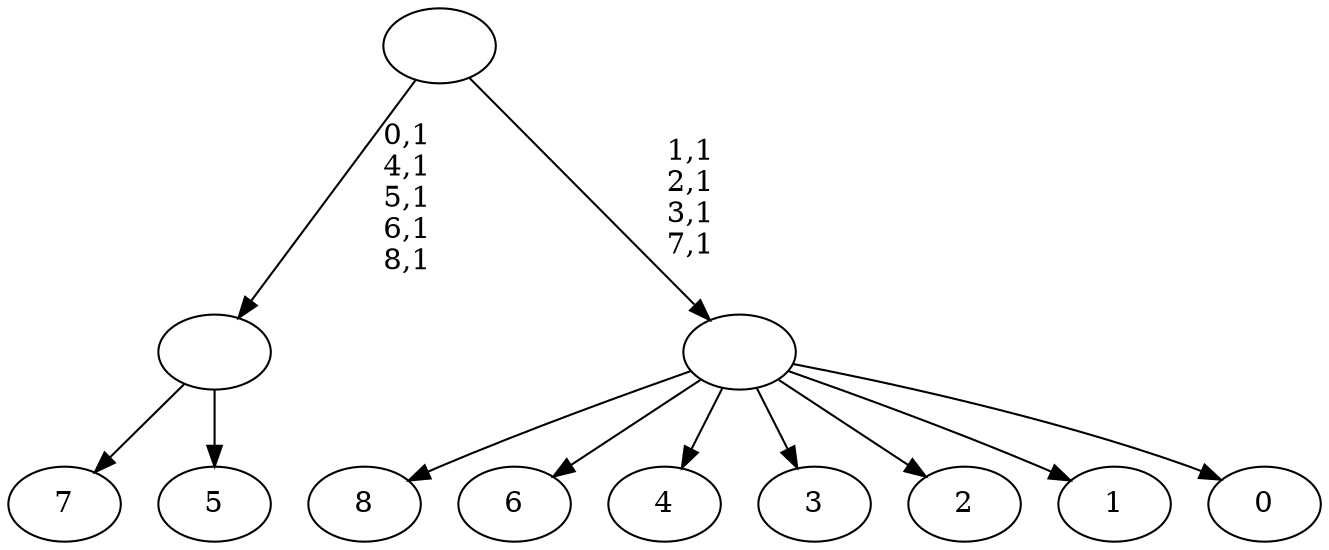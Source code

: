 digraph T {
	18 [label="8"]
	17 [label="7"]
	16 [label="6"]
	15 [label="5"]
	14 [label=""]
	9 [label="4"]
	8 [label="3"]
	7 [label="2"]
	6 [label="1"]
	5 [label="0"]
	4 [label=""]
	0 [label=""]
	14 -> 17 [label=""]
	14 -> 15 [label=""]
	4 -> 18 [label=""]
	4 -> 16 [label=""]
	4 -> 9 [label=""]
	4 -> 8 [label=""]
	4 -> 7 [label=""]
	4 -> 6 [label=""]
	4 -> 5 [label=""]
	0 -> 4 [label="1,1\n2,1\n3,1\n7,1"]
	0 -> 14 [label="0,1\n4,1\n5,1\n6,1\n8,1"]
}
